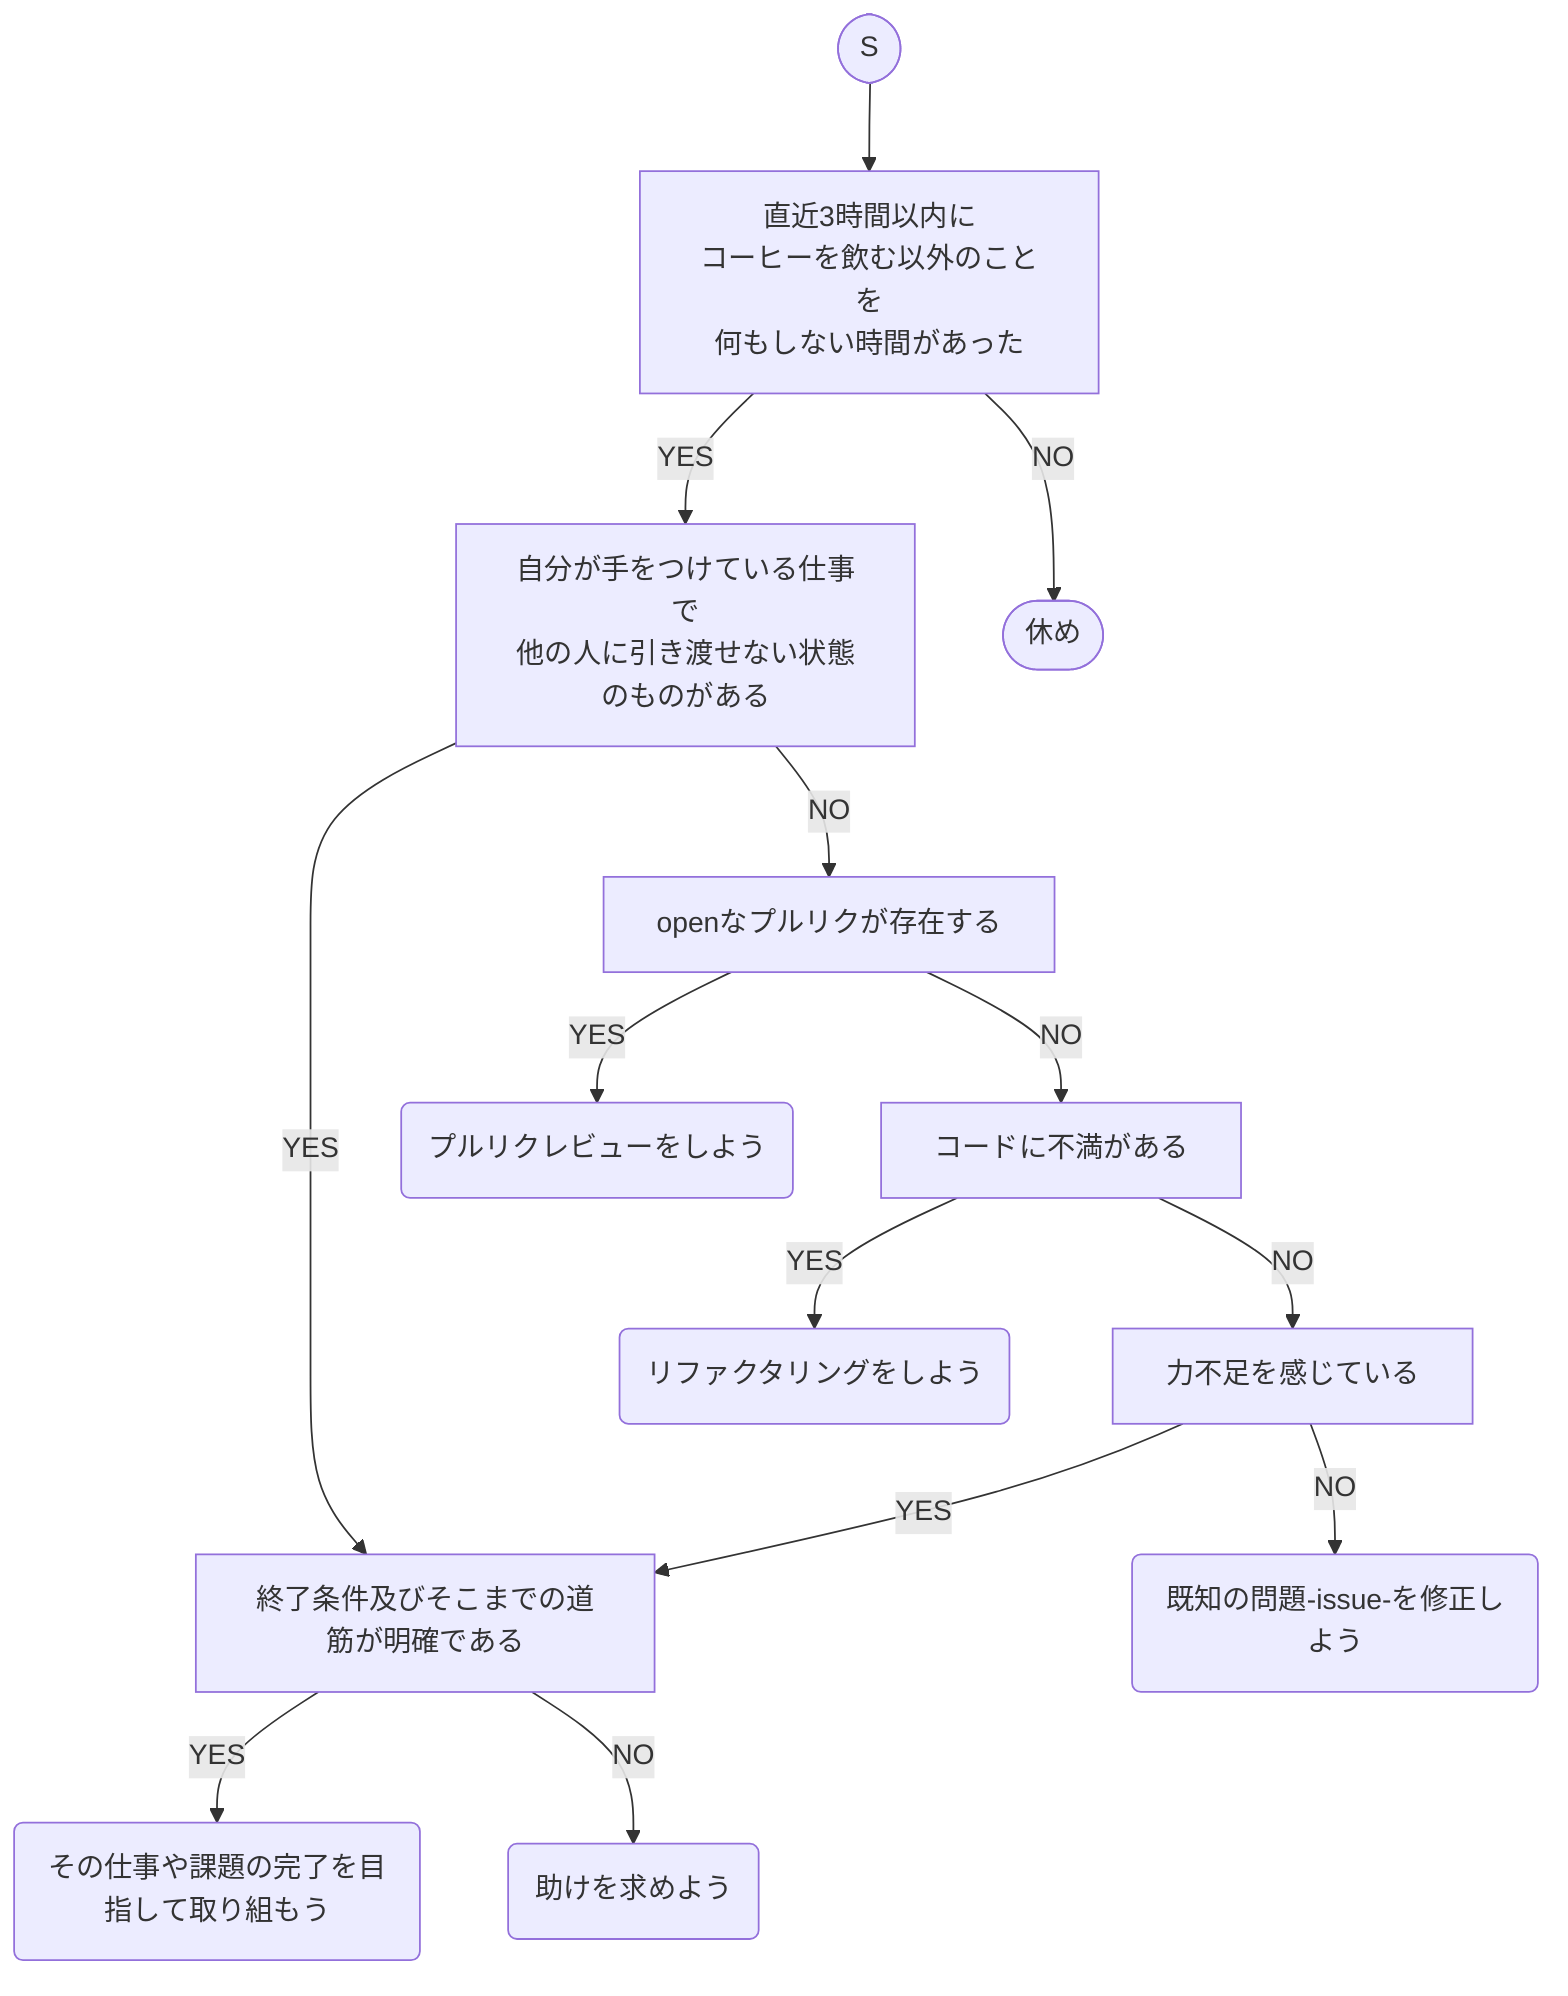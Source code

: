 graph TD;
  emp([S])
  hadBreak[直近3時間以内に<br />コーヒーを飲む以外のことを<br />何もしない時間があった]
  hasWipJob[自分が手をつけている仕事で<br />他の人に引き渡せない状態のものがある]
  isTheJobFine[終了条件及びそこまでの道筋が明確である]
  existsPr[openなプルリクが存在する]
  hasSomeComplainForExistingCode[コードに不満がある]
  feelLackOfPower[力不足を感じている]

  getBreak([休め])
  askForHelp(助けを求めよう)
  completeYourJob(その仕事や課題の完了を目指して取り組もう)
  reviewSomePr(プルリクレビューをしよう)
  refactorTheCode(リファクタリングをしよう)
  fixExistingBug(既知の問題-issue-を修正しよう)

  emp --> hadBreak

  hadBreak -- YES --> hasWipJob
  hadBreak -- NO --> getBreak

  hasWipJob -- YES --> isTheJobFine
  hasWipJob -- NO --> existsPr

  existsPr -- YES --> reviewSomePr
  existsPr -- NO --> hasSomeComplainForExistingCode

  hasSomeComplainForExistingCode -- YES --> refactorTheCode
  hasSomeComplainForExistingCode -- NO --> feelLackOfPower

  feelLackOfPower -- YES --> isTheJobFine
  feelLackOfPower -- NO --> fixExistingBug

  isTheJobFine -- YES --> completeYourJob
  isTheJobFine -- NO --> askForHelp